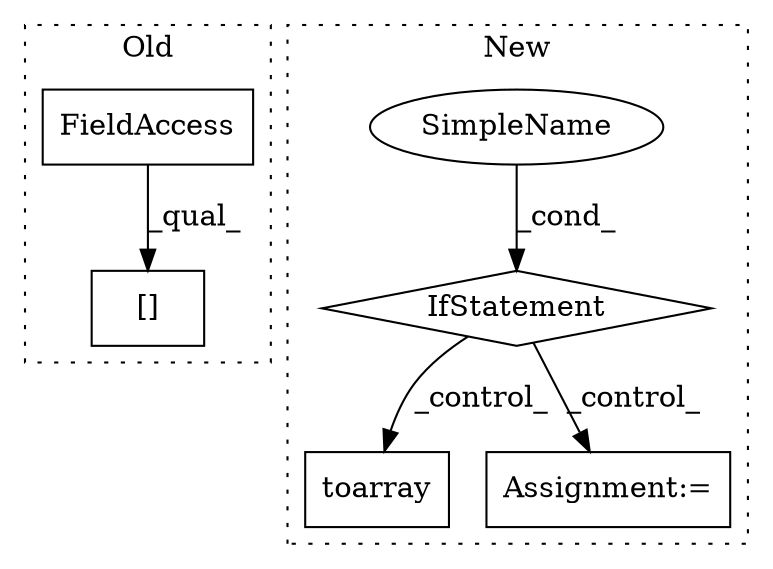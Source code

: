 digraph G {
subgraph cluster0 {
1 [label="[]" a="2" s="2115,2127" l="11,1" shape="box"];
5 [label="FieldAccess" a="22" s="2115" l="10" shape="box"];
label = "Old";
style="dotted";
}
subgraph cluster1 {
2 [label="toarray" a="32" s="2382" l="9" shape="box"];
3 [label="IfStatement" a="25" s="2270,2298" l="4,2" shape="diamond"];
4 [label="SimpleName" a="42" s="" l="" shape="ellipse"];
6 [label="Assignment:=" a="7" s="2473" l="1" shape="box"];
label = "New";
style="dotted";
}
3 -> 6 [label="_control_"];
3 -> 2 [label="_control_"];
4 -> 3 [label="_cond_"];
5 -> 1 [label="_qual_"];
}